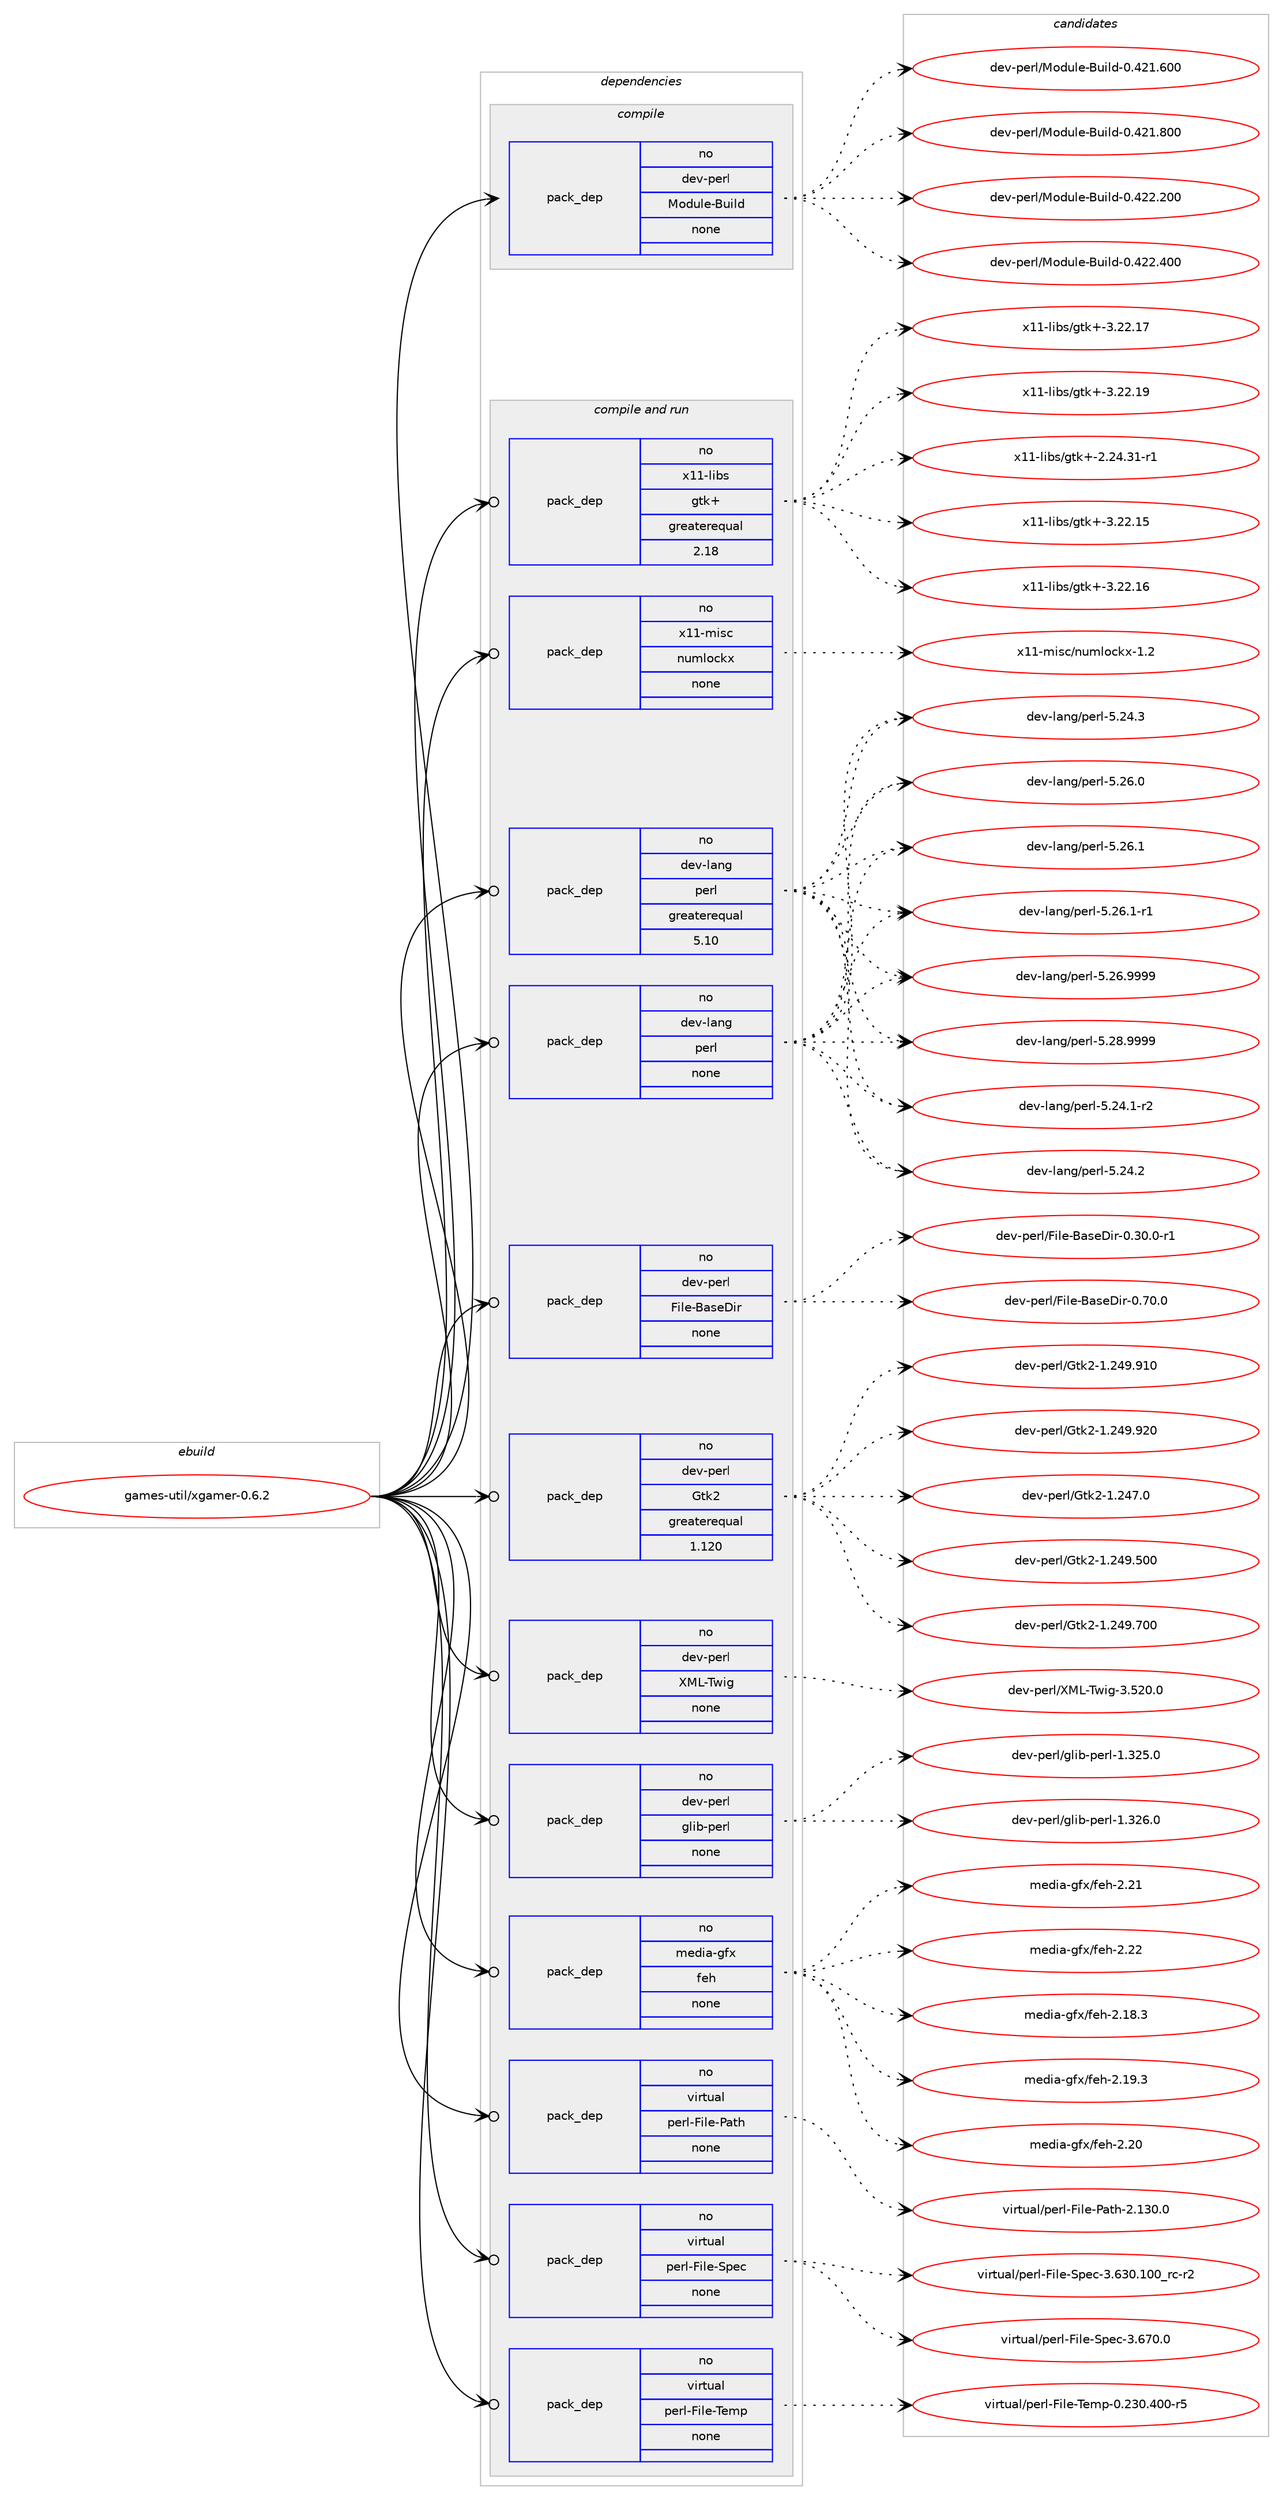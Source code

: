 digraph prolog {

# *************
# Graph options
# *************

newrank=true;
concentrate=true;
compound=true;
graph [rankdir=LR,fontname=Helvetica,fontsize=10,ranksep=1.5];#, ranksep=2.5, nodesep=0.2];
edge  [arrowhead=vee];
node  [fontname=Helvetica,fontsize=10];

# **********
# The ebuild
# **********

subgraph cluster_leftcol {
color=gray;
rank=same;
label=<<i>ebuild</i>>;
id [label="games-util/xgamer-0.6.2", color=red, width=4, href="../games-util/xgamer-0.6.2.svg"];
}

# ****************
# The dependencies
# ****************

subgraph cluster_midcol {
color=gray;
label=<<i>dependencies</i>>;
subgraph cluster_compile {
fillcolor="#eeeeee";
style=filled;
label=<<i>compile</i>>;
subgraph pack219301 {
dependency305357 [label=<<TABLE BORDER="0" CELLBORDER="1" CELLSPACING="0" CELLPADDING="4" WIDTH="220"><TR><TD ROWSPAN="6" CELLPADDING="30">pack_dep</TD></TR><TR><TD WIDTH="110">no</TD></TR><TR><TD>dev-perl</TD></TR><TR><TD>Module-Build</TD></TR><TR><TD>none</TD></TR><TR><TD></TD></TR></TABLE>>, shape=none, color=blue];
}
id:e -> dependency305357:w [weight=20,style="solid",arrowhead="vee"];
}
subgraph cluster_compileandrun {
fillcolor="#eeeeee";
style=filled;
label=<<i>compile and run</i>>;
subgraph pack219302 {
dependency305358 [label=<<TABLE BORDER="0" CELLBORDER="1" CELLSPACING="0" CELLPADDING="4" WIDTH="220"><TR><TD ROWSPAN="6" CELLPADDING="30">pack_dep</TD></TR><TR><TD WIDTH="110">no</TD></TR><TR><TD>dev-lang</TD></TR><TR><TD>perl</TD></TR><TR><TD>greaterequal</TD></TR><TR><TD>5.10</TD></TR></TABLE>>, shape=none, color=blue];
}
id:e -> dependency305358:w [weight=20,style="solid",arrowhead="odotvee"];
subgraph pack219303 {
dependency305359 [label=<<TABLE BORDER="0" CELLBORDER="1" CELLSPACING="0" CELLPADDING="4" WIDTH="220"><TR><TD ROWSPAN="6" CELLPADDING="30">pack_dep</TD></TR><TR><TD WIDTH="110">no</TD></TR><TR><TD>dev-lang</TD></TR><TR><TD>perl</TD></TR><TR><TD>none</TD></TR><TR><TD></TD></TR></TABLE>>, shape=none, color=blue];
}
id:e -> dependency305359:w [weight=20,style="solid",arrowhead="odotvee"];
subgraph pack219304 {
dependency305360 [label=<<TABLE BORDER="0" CELLBORDER="1" CELLSPACING="0" CELLPADDING="4" WIDTH="220"><TR><TD ROWSPAN="6" CELLPADDING="30">pack_dep</TD></TR><TR><TD WIDTH="110">no</TD></TR><TR><TD>dev-perl</TD></TR><TR><TD>File-BaseDir</TD></TR><TR><TD>none</TD></TR><TR><TD></TD></TR></TABLE>>, shape=none, color=blue];
}
id:e -> dependency305360:w [weight=20,style="solid",arrowhead="odotvee"];
subgraph pack219305 {
dependency305361 [label=<<TABLE BORDER="0" CELLBORDER="1" CELLSPACING="0" CELLPADDING="4" WIDTH="220"><TR><TD ROWSPAN="6" CELLPADDING="30">pack_dep</TD></TR><TR><TD WIDTH="110">no</TD></TR><TR><TD>dev-perl</TD></TR><TR><TD>Gtk2</TD></TR><TR><TD>greaterequal</TD></TR><TR><TD>1.120</TD></TR></TABLE>>, shape=none, color=blue];
}
id:e -> dependency305361:w [weight=20,style="solid",arrowhead="odotvee"];
subgraph pack219306 {
dependency305362 [label=<<TABLE BORDER="0" CELLBORDER="1" CELLSPACING="0" CELLPADDING="4" WIDTH="220"><TR><TD ROWSPAN="6" CELLPADDING="30">pack_dep</TD></TR><TR><TD WIDTH="110">no</TD></TR><TR><TD>dev-perl</TD></TR><TR><TD>XML-Twig</TD></TR><TR><TD>none</TD></TR><TR><TD></TD></TR></TABLE>>, shape=none, color=blue];
}
id:e -> dependency305362:w [weight=20,style="solid",arrowhead="odotvee"];
subgraph pack219307 {
dependency305363 [label=<<TABLE BORDER="0" CELLBORDER="1" CELLSPACING="0" CELLPADDING="4" WIDTH="220"><TR><TD ROWSPAN="6" CELLPADDING="30">pack_dep</TD></TR><TR><TD WIDTH="110">no</TD></TR><TR><TD>dev-perl</TD></TR><TR><TD>glib-perl</TD></TR><TR><TD>none</TD></TR><TR><TD></TD></TR></TABLE>>, shape=none, color=blue];
}
id:e -> dependency305363:w [weight=20,style="solid",arrowhead="odotvee"];
subgraph pack219308 {
dependency305364 [label=<<TABLE BORDER="0" CELLBORDER="1" CELLSPACING="0" CELLPADDING="4" WIDTH="220"><TR><TD ROWSPAN="6" CELLPADDING="30">pack_dep</TD></TR><TR><TD WIDTH="110">no</TD></TR><TR><TD>media-gfx</TD></TR><TR><TD>feh</TD></TR><TR><TD>none</TD></TR><TR><TD></TD></TR></TABLE>>, shape=none, color=blue];
}
id:e -> dependency305364:w [weight=20,style="solid",arrowhead="odotvee"];
subgraph pack219309 {
dependency305365 [label=<<TABLE BORDER="0" CELLBORDER="1" CELLSPACING="0" CELLPADDING="4" WIDTH="220"><TR><TD ROWSPAN="6" CELLPADDING="30">pack_dep</TD></TR><TR><TD WIDTH="110">no</TD></TR><TR><TD>virtual</TD></TR><TR><TD>perl-File-Path</TD></TR><TR><TD>none</TD></TR><TR><TD></TD></TR></TABLE>>, shape=none, color=blue];
}
id:e -> dependency305365:w [weight=20,style="solid",arrowhead="odotvee"];
subgraph pack219310 {
dependency305366 [label=<<TABLE BORDER="0" CELLBORDER="1" CELLSPACING="0" CELLPADDING="4" WIDTH="220"><TR><TD ROWSPAN="6" CELLPADDING="30">pack_dep</TD></TR><TR><TD WIDTH="110">no</TD></TR><TR><TD>virtual</TD></TR><TR><TD>perl-File-Spec</TD></TR><TR><TD>none</TD></TR><TR><TD></TD></TR></TABLE>>, shape=none, color=blue];
}
id:e -> dependency305366:w [weight=20,style="solid",arrowhead="odotvee"];
subgraph pack219311 {
dependency305367 [label=<<TABLE BORDER="0" CELLBORDER="1" CELLSPACING="0" CELLPADDING="4" WIDTH="220"><TR><TD ROWSPAN="6" CELLPADDING="30">pack_dep</TD></TR><TR><TD WIDTH="110">no</TD></TR><TR><TD>virtual</TD></TR><TR><TD>perl-File-Temp</TD></TR><TR><TD>none</TD></TR><TR><TD></TD></TR></TABLE>>, shape=none, color=blue];
}
id:e -> dependency305367:w [weight=20,style="solid",arrowhead="odotvee"];
subgraph pack219312 {
dependency305368 [label=<<TABLE BORDER="0" CELLBORDER="1" CELLSPACING="0" CELLPADDING="4" WIDTH="220"><TR><TD ROWSPAN="6" CELLPADDING="30">pack_dep</TD></TR><TR><TD WIDTH="110">no</TD></TR><TR><TD>x11-libs</TD></TR><TR><TD>gtk+</TD></TR><TR><TD>greaterequal</TD></TR><TR><TD>2.18</TD></TR></TABLE>>, shape=none, color=blue];
}
id:e -> dependency305368:w [weight=20,style="solid",arrowhead="odotvee"];
subgraph pack219313 {
dependency305369 [label=<<TABLE BORDER="0" CELLBORDER="1" CELLSPACING="0" CELLPADDING="4" WIDTH="220"><TR><TD ROWSPAN="6" CELLPADDING="30">pack_dep</TD></TR><TR><TD WIDTH="110">no</TD></TR><TR><TD>x11-misc</TD></TR><TR><TD>numlockx</TD></TR><TR><TD>none</TD></TR><TR><TD></TD></TR></TABLE>>, shape=none, color=blue];
}
id:e -> dependency305369:w [weight=20,style="solid",arrowhead="odotvee"];
}
subgraph cluster_run {
fillcolor="#eeeeee";
style=filled;
label=<<i>run</i>>;
}
}

# **************
# The candidates
# **************

subgraph cluster_choices {
rank=same;
color=gray;
label=<<i>candidates</i>>;

subgraph choice219301 {
color=black;
nodesep=1;
choice100101118451121011141084777111100117108101456611710510810045484652504946544848 [label="dev-perl/Module-Build-0.421.600", color=red, width=4,href="../dev-perl/Module-Build-0.421.600.svg"];
choice100101118451121011141084777111100117108101456611710510810045484652504946564848 [label="dev-perl/Module-Build-0.421.800", color=red, width=4,href="../dev-perl/Module-Build-0.421.800.svg"];
choice100101118451121011141084777111100117108101456611710510810045484652505046504848 [label="dev-perl/Module-Build-0.422.200", color=red, width=4,href="../dev-perl/Module-Build-0.422.200.svg"];
choice100101118451121011141084777111100117108101456611710510810045484652505046524848 [label="dev-perl/Module-Build-0.422.400", color=red, width=4,href="../dev-perl/Module-Build-0.422.400.svg"];
dependency305357:e -> choice100101118451121011141084777111100117108101456611710510810045484652504946544848:w [style=dotted,weight="100"];
dependency305357:e -> choice100101118451121011141084777111100117108101456611710510810045484652504946564848:w [style=dotted,weight="100"];
dependency305357:e -> choice100101118451121011141084777111100117108101456611710510810045484652505046504848:w [style=dotted,weight="100"];
dependency305357:e -> choice100101118451121011141084777111100117108101456611710510810045484652505046524848:w [style=dotted,weight="100"];
}
subgraph choice219302 {
color=black;
nodesep=1;
choice100101118451089711010347112101114108455346505246494511450 [label="dev-lang/perl-5.24.1-r2", color=red, width=4,href="../dev-lang/perl-5.24.1-r2.svg"];
choice10010111845108971101034711210111410845534650524650 [label="dev-lang/perl-5.24.2", color=red, width=4,href="../dev-lang/perl-5.24.2.svg"];
choice10010111845108971101034711210111410845534650524651 [label="dev-lang/perl-5.24.3", color=red, width=4,href="../dev-lang/perl-5.24.3.svg"];
choice10010111845108971101034711210111410845534650544648 [label="dev-lang/perl-5.26.0", color=red, width=4,href="../dev-lang/perl-5.26.0.svg"];
choice10010111845108971101034711210111410845534650544649 [label="dev-lang/perl-5.26.1", color=red, width=4,href="../dev-lang/perl-5.26.1.svg"];
choice100101118451089711010347112101114108455346505446494511449 [label="dev-lang/perl-5.26.1-r1", color=red, width=4,href="../dev-lang/perl-5.26.1-r1.svg"];
choice10010111845108971101034711210111410845534650544657575757 [label="dev-lang/perl-5.26.9999", color=red, width=4,href="../dev-lang/perl-5.26.9999.svg"];
choice10010111845108971101034711210111410845534650564657575757 [label="dev-lang/perl-5.28.9999", color=red, width=4,href="../dev-lang/perl-5.28.9999.svg"];
dependency305358:e -> choice100101118451089711010347112101114108455346505246494511450:w [style=dotted,weight="100"];
dependency305358:e -> choice10010111845108971101034711210111410845534650524650:w [style=dotted,weight="100"];
dependency305358:e -> choice10010111845108971101034711210111410845534650524651:w [style=dotted,weight="100"];
dependency305358:e -> choice10010111845108971101034711210111410845534650544648:w [style=dotted,weight="100"];
dependency305358:e -> choice10010111845108971101034711210111410845534650544649:w [style=dotted,weight="100"];
dependency305358:e -> choice100101118451089711010347112101114108455346505446494511449:w [style=dotted,weight="100"];
dependency305358:e -> choice10010111845108971101034711210111410845534650544657575757:w [style=dotted,weight="100"];
dependency305358:e -> choice10010111845108971101034711210111410845534650564657575757:w [style=dotted,weight="100"];
}
subgraph choice219303 {
color=black;
nodesep=1;
choice100101118451089711010347112101114108455346505246494511450 [label="dev-lang/perl-5.24.1-r2", color=red, width=4,href="../dev-lang/perl-5.24.1-r2.svg"];
choice10010111845108971101034711210111410845534650524650 [label="dev-lang/perl-5.24.2", color=red, width=4,href="../dev-lang/perl-5.24.2.svg"];
choice10010111845108971101034711210111410845534650524651 [label="dev-lang/perl-5.24.3", color=red, width=4,href="../dev-lang/perl-5.24.3.svg"];
choice10010111845108971101034711210111410845534650544648 [label="dev-lang/perl-5.26.0", color=red, width=4,href="../dev-lang/perl-5.26.0.svg"];
choice10010111845108971101034711210111410845534650544649 [label="dev-lang/perl-5.26.1", color=red, width=4,href="../dev-lang/perl-5.26.1.svg"];
choice100101118451089711010347112101114108455346505446494511449 [label="dev-lang/perl-5.26.1-r1", color=red, width=4,href="../dev-lang/perl-5.26.1-r1.svg"];
choice10010111845108971101034711210111410845534650544657575757 [label="dev-lang/perl-5.26.9999", color=red, width=4,href="../dev-lang/perl-5.26.9999.svg"];
choice10010111845108971101034711210111410845534650564657575757 [label="dev-lang/perl-5.28.9999", color=red, width=4,href="../dev-lang/perl-5.28.9999.svg"];
dependency305359:e -> choice100101118451089711010347112101114108455346505246494511450:w [style=dotted,weight="100"];
dependency305359:e -> choice10010111845108971101034711210111410845534650524650:w [style=dotted,weight="100"];
dependency305359:e -> choice10010111845108971101034711210111410845534650524651:w [style=dotted,weight="100"];
dependency305359:e -> choice10010111845108971101034711210111410845534650544648:w [style=dotted,weight="100"];
dependency305359:e -> choice10010111845108971101034711210111410845534650544649:w [style=dotted,weight="100"];
dependency305359:e -> choice100101118451089711010347112101114108455346505446494511449:w [style=dotted,weight="100"];
dependency305359:e -> choice10010111845108971101034711210111410845534650544657575757:w [style=dotted,weight="100"];
dependency305359:e -> choice10010111845108971101034711210111410845534650564657575757:w [style=dotted,weight="100"];
}
subgraph choice219304 {
color=black;
nodesep=1;
choice10010111845112101114108477010510810145669711510168105114454846514846484511449 [label="dev-perl/File-BaseDir-0.30.0-r1", color=red, width=4,href="../dev-perl/File-BaseDir-0.30.0-r1.svg"];
choice1001011184511210111410847701051081014566971151016810511445484655484648 [label="dev-perl/File-BaseDir-0.70.0", color=red, width=4,href="../dev-perl/File-BaseDir-0.70.0.svg"];
dependency305360:e -> choice10010111845112101114108477010510810145669711510168105114454846514846484511449:w [style=dotted,weight="100"];
dependency305360:e -> choice1001011184511210111410847701051081014566971151016810511445484655484648:w [style=dotted,weight="100"];
}
subgraph choice219305 {
color=black;
nodesep=1;
choice100101118451121011141084771116107504549465052554648 [label="dev-perl/Gtk2-1.247.0", color=red, width=4,href="../dev-perl/Gtk2-1.247.0.svg"];
choice1001011184511210111410847711161075045494650525746534848 [label="dev-perl/Gtk2-1.249.500", color=red, width=4,href="../dev-perl/Gtk2-1.249.500.svg"];
choice1001011184511210111410847711161075045494650525746554848 [label="dev-perl/Gtk2-1.249.700", color=red, width=4,href="../dev-perl/Gtk2-1.249.700.svg"];
choice1001011184511210111410847711161075045494650525746574948 [label="dev-perl/Gtk2-1.249.910", color=red, width=4,href="../dev-perl/Gtk2-1.249.910.svg"];
choice1001011184511210111410847711161075045494650525746575048 [label="dev-perl/Gtk2-1.249.920", color=red, width=4,href="../dev-perl/Gtk2-1.249.920.svg"];
dependency305361:e -> choice100101118451121011141084771116107504549465052554648:w [style=dotted,weight="100"];
dependency305361:e -> choice1001011184511210111410847711161075045494650525746534848:w [style=dotted,weight="100"];
dependency305361:e -> choice1001011184511210111410847711161075045494650525746554848:w [style=dotted,weight="100"];
dependency305361:e -> choice1001011184511210111410847711161075045494650525746574948:w [style=dotted,weight="100"];
dependency305361:e -> choice1001011184511210111410847711161075045494650525746575048:w [style=dotted,weight="100"];
}
subgraph choice219306 {
color=black;
nodesep=1;
choice100101118451121011141084788777645841191051034551465350484648 [label="dev-perl/XML-Twig-3.520.0", color=red, width=4,href="../dev-perl/XML-Twig-3.520.0.svg"];
dependency305362:e -> choice100101118451121011141084788777645841191051034551465350484648:w [style=dotted,weight="100"];
}
subgraph choice219307 {
color=black;
nodesep=1;
choice100101118451121011141084710310810598451121011141084549465150534648 [label="dev-perl/glib-perl-1.325.0", color=red, width=4,href="../dev-perl/glib-perl-1.325.0.svg"];
choice100101118451121011141084710310810598451121011141084549465150544648 [label="dev-perl/glib-perl-1.326.0", color=red, width=4,href="../dev-perl/glib-perl-1.326.0.svg"];
dependency305363:e -> choice100101118451121011141084710310810598451121011141084549465150534648:w [style=dotted,weight="100"];
dependency305363:e -> choice100101118451121011141084710310810598451121011141084549465150544648:w [style=dotted,weight="100"];
}
subgraph choice219308 {
color=black;
nodesep=1;
choice10910110010597451031021204710210110445504649564651 [label="media-gfx/feh-2.18.3", color=red, width=4,href="../media-gfx/feh-2.18.3.svg"];
choice10910110010597451031021204710210110445504649574651 [label="media-gfx/feh-2.19.3", color=red, width=4,href="../media-gfx/feh-2.19.3.svg"];
choice1091011001059745103102120471021011044550465048 [label="media-gfx/feh-2.20", color=red, width=4,href="../media-gfx/feh-2.20.svg"];
choice1091011001059745103102120471021011044550465049 [label="media-gfx/feh-2.21", color=red, width=4,href="../media-gfx/feh-2.21.svg"];
choice1091011001059745103102120471021011044550465050 [label="media-gfx/feh-2.22", color=red, width=4,href="../media-gfx/feh-2.22.svg"];
dependency305364:e -> choice10910110010597451031021204710210110445504649564651:w [style=dotted,weight="100"];
dependency305364:e -> choice10910110010597451031021204710210110445504649574651:w [style=dotted,weight="100"];
dependency305364:e -> choice1091011001059745103102120471021011044550465048:w [style=dotted,weight="100"];
dependency305364:e -> choice1091011001059745103102120471021011044550465049:w [style=dotted,weight="100"];
dependency305364:e -> choice1091011001059745103102120471021011044550465050:w [style=dotted,weight="100"];
}
subgraph choice219309 {
color=black;
nodesep=1;
choice118105114116117971084711210111410845701051081014580971161044550464951484648 [label="virtual/perl-File-Path-2.130.0", color=red, width=4,href="../virtual/perl-File-Path-2.130.0.svg"];
dependency305365:e -> choice118105114116117971084711210111410845701051081014580971161044550464951484648:w [style=dotted,weight="100"];
}
subgraph choice219310 {
color=black;
nodesep=1;
choice118105114116117971084711210111410845701051081014583112101994551465451484649484895114994511450 [label="virtual/perl-File-Spec-3.630.100_rc-r2", color=red, width=4,href="../virtual/perl-File-Spec-3.630.100_rc-r2.svg"];
choice118105114116117971084711210111410845701051081014583112101994551465455484648 [label="virtual/perl-File-Spec-3.670.0", color=red, width=4,href="../virtual/perl-File-Spec-3.670.0.svg"];
dependency305366:e -> choice118105114116117971084711210111410845701051081014583112101994551465451484649484895114994511450:w [style=dotted,weight="100"];
dependency305366:e -> choice118105114116117971084711210111410845701051081014583112101994551465455484648:w [style=dotted,weight="100"];
}
subgraph choice219311 {
color=black;
nodesep=1;
choice118105114116117971084711210111410845701051081014584101109112454846505148465248484511453 [label="virtual/perl-File-Temp-0.230.400-r5", color=red, width=4,href="../virtual/perl-File-Temp-0.230.400-r5.svg"];
dependency305367:e -> choice118105114116117971084711210111410845701051081014584101109112454846505148465248484511453:w [style=dotted,weight="100"];
}
subgraph choice219312 {
color=black;
nodesep=1;
choice12049494510810598115471031161074345504650524651494511449 [label="x11-libs/gtk+-2.24.31-r1", color=red, width=4,href="../x11-libs/gtk+-2.24.31-r1.svg"];
choice1204949451081059811547103116107434551465050464953 [label="x11-libs/gtk+-3.22.15", color=red, width=4,href="../x11-libs/gtk+-3.22.15.svg"];
choice1204949451081059811547103116107434551465050464954 [label="x11-libs/gtk+-3.22.16", color=red, width=4,href="../x11-libs/gtk+-3.22.16.svg"];
choice1204949451081059811547103116107434551465050464955 [label="x11-libs/gtk+-3.22.17", color=red, width=4,href="../x11-libs/gtk+-3.22.17.svg"];
choice1204949451081059811547103116107434551465050464957 [label="x11-libs/gtk+-3.22.19", color=red, width=4,href="../x11-libs/gtk+-3.22.19.svg"];
dependency305368:e -> choice12049494510810598115471031161074345504650524651494511449:w [style=dotted,weight="100"];
dependency305368:e -> choice1204949451081059811547103116107434551465050464953:w [style=dotted,weight="100"];
dependency305368:e -> choice1204949451081059811547103116107434551465050464954:w [style=dotted,weight="100"];
dependency305368:e -> choice1204949451081059811547103116107434551465050464955:w [style=dotted,weight="100"];
dependency305368:e -> choice1204949451081059811547103116107434551465050464957:w [style=dotted,weight="100"];
}
subgraph choice219313 {
color=black;
nodesep=1;
choice12049494510910511599471101171091081119910712045494650 [label="x11-misc/numlockx-1.2", color=red, width=4,href="../x11-misc/numlockx-1.2.svg"];
dependency305369:e -> choice12049494510910511599471101171091081119910712045494650:w [style=dotted,weight="100"];
}
}

}
